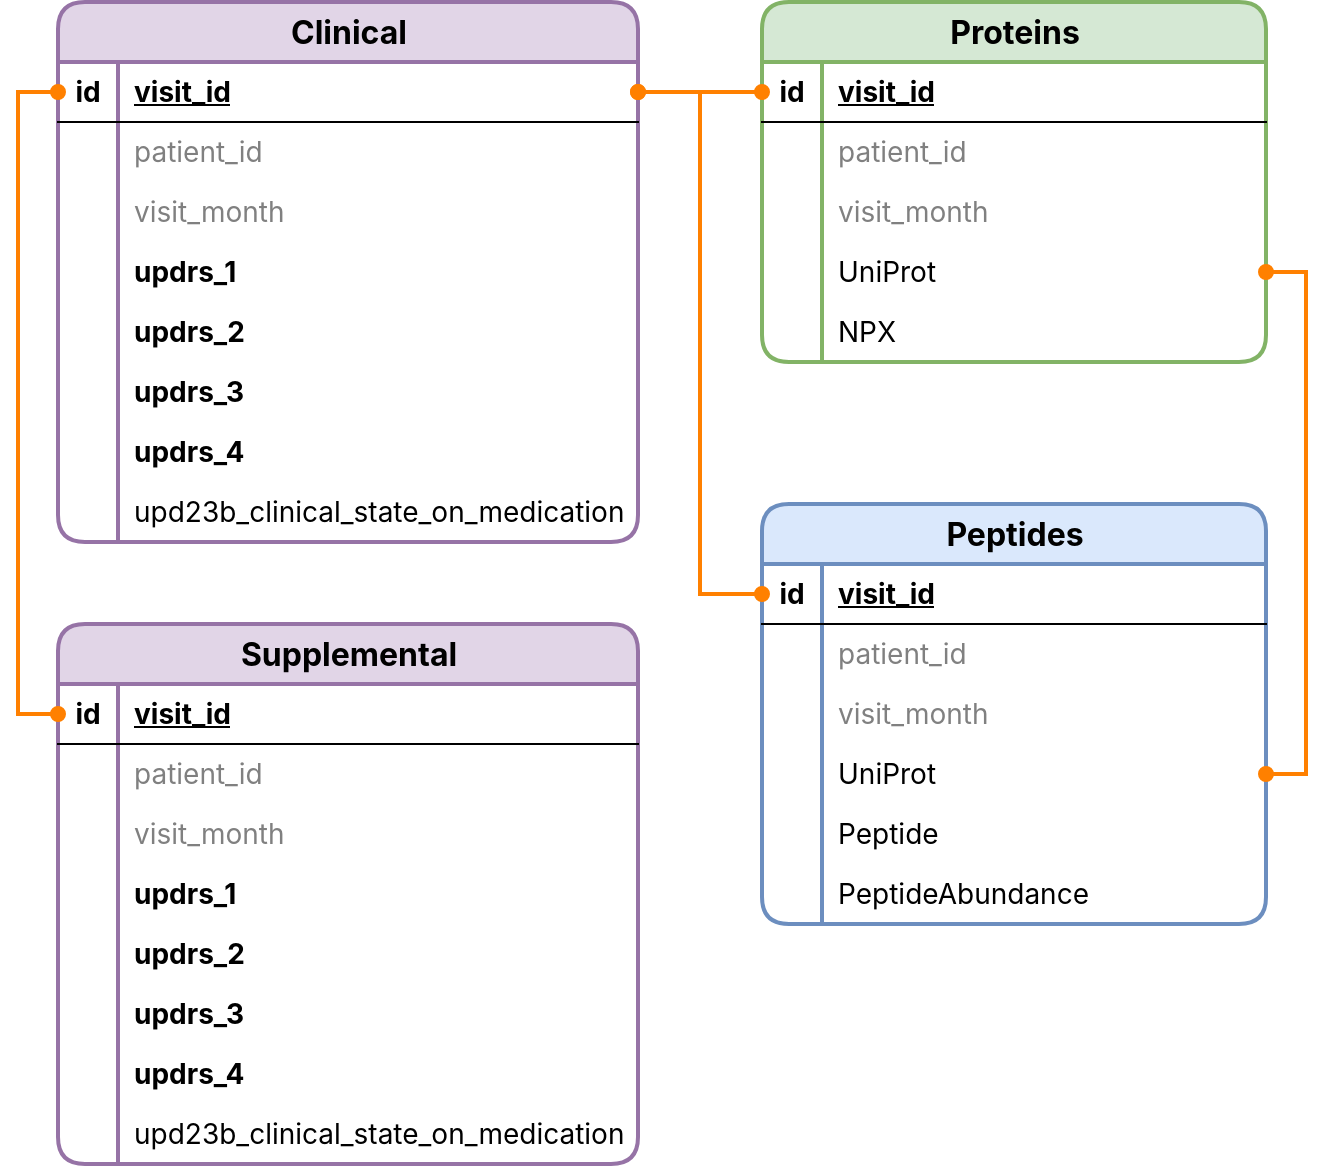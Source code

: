 <mxfile version="21.3.2">
  <diagram name="Page-1" id="vZTT6ux-7GdqLdKSsm4D">
    <mxGraphModel dx="2474" dy="746" grid="0" gridSize="10" guides="1" tooltips="1" connect="1" arrows="1" fold="1" page="0" pageScale="1" pageWidth="850" pageHeight="1100" math="0" shadow="0">
      <root>
        <mxCell id="0" />
        <mxCell id="1" parent="0" />
        <mxCell id="bqRk2c2xcCyn7y-9Q1nU-1" value="&lt;font style=&quot;font-size: 16px;&quot;&gt;Clinical&lt;/font&gt;" style="shape=table;startSize=30;container=1;collapsible=1;childLayout=tableLayout;fixedRows=1;rowLines=0;fontStyle=1;align=center;resizeLast=1;html=1;fontSize=14;fontFamily=Inter;fontSource=https%3A%2F%2Ffonts.googleapis.com%2Fcss%3Ffamily%3DInter;swimlaneLine=1;rounded=1;swimlaneFillColor=none;fillColor=#e1d5e7;strokeColor=#9673a6;perimeterSpacing=0;shadow=0;columnLines=1;resizeLastRow=0;swimlaneHead=1;strokeWidth=2;" vertex="1" parent="1">
          <mxGeometry x="-179" y="313" width="290" height="270" as="geometry" />
        </mxCell>
        <mxCell id="bqRk2c2xcCyn7y-9Q1nU-2" value="" style="shape=tableRow;horizontal=0;startSize=0;swimlaneHead=0;swimlaneBody=0;fillColor=none;collapsible=0;dropTarget=0;points=[[0,0.5],[1,0.5]];portConstraint=eastwest;top=0;left=0;right=0;bottom=1;fontSize=14;fontFamily=Inter;fontSource=https%3A%2F%2Ffonts.googleapis.com%2Fcss%3Ffamily%3DInter;swimlaneLine=1;" vertex="1" parent="bqRk2c2xcCyn7y-9Q1nU-1">
          <mxGeometry y="30" width="290" height="30" as="geometry" />
        </mxCell>
        <mxCell id="bqRk2c2xcCyn7y-9Q1nU-3" value="id" style="shape=partialRectangle;connectable=0;fillColor=none;top=0;left=0;bottom=0;right=0;fontStyle=1;overflow=hidden;whiteSpace=wrap;html=1;fontSize=14;fontFamily=Inter;fontSource=https%3A%2F%2Ffonts.googleapis.com%2Fcss%3Ffamily%3DInter;swimlaneLine=1;" vertex="1" parent="bqRk2c2xcCyn7y-9Q1nU-2">
          <mxGeometry width="30" height="30" as="geometry">
            <mxRectangle width="30" height="30" as="alternateBounds" />
          </mxGeometry>
        </mxCell>
        <mxCell id="bqRk2c2xcCyn7y-9Q1nU-4" value="visit_id" style="shape=partialRectangle;connectable=0;fillColor=none;top=0;left=0;bottom=0;right=0;align=left;spacingLeft=6;fontStyle=5;overflow=hidden;whiteSpace=wrap;html=1;fontSize=14;fontFamily=Inter;fontSource=https%3A%2F%2Ffonts.googleapis.com%2Fcss%3Ffamily%3DInter;swimlaneLine=1;" vertex="1" parent="bqRk2c2xcCyn7y-9Q1nU-2">
          <mxGeometry x="30" width="260" height="30" as="geometry">
            <mxRectangle width="260" height="30" as="alternateBounds" />
          </mxGeometry>
        </mxCell>
        <mxCell id="bqRk2c2xcCyn7y-9Q1nU-5" value="" style="shape=tableRow;horizontal=0;startSize=0;swimlaneHead=0;swimlaneBody=0;fillColor=none;collapsible=0;dropTarget=0;points=[[0,0.5],[1,0.5]];portConstraint=eastwest;top=0;left=0;right=0;bottom=0;fontSize=14;fontFamily=Inter;fontSource=https%3A%2F%2Ffonts.googleapis.com%2Fcss%3Ffamily%3DInter;swimlaneLine=1;" vertex="1" parent="bqRk2c2xcCyn7y-9Q1nU-1">
          <mxGeometry y="60" width="290" height="30" as="geometry" />
        </mxCell>
        <mxCell id="bqRk2c2xcCyn7y-9Q1nU-6" value="" style="shape=partialRectangle;connectable=0;fillColor=none;top=0;left=0;bottom=0;right=0;editable=1;overflow=hidden;whiteSpace=wrap;html=1;fontSize=14;fontFamily=Inter;fontSource=https%3A%2F%2Ffonts.googleapis.com%2Fcss%3Ffamily%3DInter;swimlaneLine=1;" vertex="1" parent="bqRk2c2xcCyn7y-9Q1nU-5">
          <mxGeometry width="30" height="30" as="geometry">
            <mxRectangle width="30" height="30" as="alternateBounds" />
          </mxGeometry>
        </mxCell>
        <mxCell id="bqRk2c2xcCyn7y-9Q1nU-7" value="&lt;div style=&quot;font-size: 14px;&quot;&gt;&lt;font color=&quot;#808080&quot;&gt;patient_id&lt;/font&gt;&lt;/div&gt;" style="shape=partialRectangle;connectable=0;fillColor=none;top=0;left=0;bottom=0;right=0;align=left;spacingLeft=6;overflow=hidden;whiteSpace=wrap;html=1;fontSize=14;fontFamily=Inter;fontSource=https%3A%2F%2Ffonts.googleapis.com%2Fcss%3Ffamily%3DInter;swimlaneLine=1;" vertex="1" parent="bqRk2c2xcCyn7y-9Q1nU-5">
          <mxGeometry x="30" width="260" height="30" as="geometry">
            <mxRectangle width="260" height="30" as="alternateBounds" />
          </mxGeometry>
        </mxCell>
        <mxCell id="bqRk2c2xcCyn7y-9Q1nU-8" value="" style="shape=tableRow;horizontal=0;startSize=0;swimlaneHead=0;swimlaneBody=0;fillColor=none;collapsible=0;dropTarget=0;points=[[0,0.5],[1,0.5]];portConstraint=eastwest;top=0;left=0;right=0;bottom=0;fontSize=14;fontFamily=Inter;fontSource=https%3A%2F%2Ffonts.googleapis.com%2Fcss%3Ffamily%3DInter;swimlaneLine=1;" vertex="1" parent="bqRk2c2xcCyn7y-9Q1nU-1">
          <mxGeometry y="90" width="290" height="30" as="geometry" />
        </mxCell>
        <mxCell id="bqRk2c2xcCyn7y-9Q1nU-9" value="" style="shape=partialRectangle;connectable=0;fillColor=none;top=0;left=0;bottom=0;right=0;editable=1;overflow=hidden;whiteSpace=wrap;html=1;fontSize=14;fontFamily=Inter;fontSource=https%3A%2F%2Ffonts.googleapis.com%2Fcss%3Ffamily%3DInter;swimlaneLine=1;" vertex="1" parent="bqRk2c2xcCyn7y-9Q1nU-8">
          <mxGeometry width="30" height="30" as="geometry">
            <mxRectangle width="30" height="30" as="alternateBounds" />
          </mxGeometry>
        </mxCell>
        <mxCell id="bqRk2c2xcCyn7y-9Q1nU-10" value="visit_month" style="shape=partialRectangle;connectable=0;fillColor=none;top=0;left=0;bottom=0;right=0;align=left;spacingLeft=6;overflow=hidden;whiteSpace=wrap;html=1;fontSize=14;fontFamily=Inter;fontSource=https%3A%2F%2Ffonts.googleapis.com%2Fcss%3Ffamily%3DInter;swimlaneLine=1;fontColor=#808080;" vertex="1" parent="bqRk2c2xcCyn7y-9Q1nU-8">
          <mxGeometry x="30" width="260" height="30" as="geometry">
            <mxRectangle width="260" height="30" as="alternateBounds" />
          </mxGeometry>
        </mxCell>
        <mxCell id="bqRk2c2xcCyn7y-9Q1nU-11" value="" style="shape=tableRow;horizontal=0;startSize=0;swimlaneHead=0;swimlaneBody=0;fillColor=none;collapsible=0;dropTarget=0;points=[[0,0.5],[1,0.5]];portConstraint=eastwest;top=0;left=0;right=0;bottom=0;fontSize=14;fontFamily=Inter;fontSource=https%3A%2F%2Ffonts.googleapis.com%2Fcss%3Ffamily%3DInter;swimlaneLine=1;" vertex="1" parent="bqRk2c2xcCyn7y-9Q1nU-1">
          <mxGeometry y="120" width="290" height="30" as="geometry" />
        </mxCell>
        <mxCell id="bqRk2c2xcCyn7y-9Q1nU-12" value="&lt;div style=&quot;font-size: 14px;&quot;&gt;&lt;br style=&quot;font-size: 14px;&quot;&gt;&lt;/div&gt;" style="shape=partialRectangle;connectable=0;fillColor=none;top=0;left=0;bottom=0;right=0;editable=1;overflow=hidden;whiteSpace=wrap;html=1;fontSize=14;fontFamily=Inter;fontSource=https%3A%2F%2Ffonts.googleapis.com%2Fcss%3Ffamily%3DInter;swimlaneLine=1;" vertex="1" parent="bqRk2c2xcCyn7y-9Q1nU-11">
          <mxGeometry width="30" height="30" as="geometry">
            <mxRectangle width="30" height="30" as="alternateBounds" />
          </mxGeometry>
        </mxCell>
        <mxCell id="bqRk2c2xcCyn7y-9Q1nU-13" value="&lt;div style=&quot;font-size: 14px;&quot;&gt;&lt;b style=&quot;font-size: 14px;&quot;&gt;updrs_1&lt;br style=&quot;font-size: 14px;&quot;&gt;&lt;/b&gt;&lt;/div&gt;" style="shape=partialRectangle;connectable=0;fillColor=none;top=0;left=0;bottom=0;right=0;align=left;spacingLeft=6;overflow=hidden;whiteSpace=wrap;html=1;fontSize=14;fontFamily=Inter;fontSource=https%3A%2F%2Ffonts.googleapis.com%2Fcss%3Ffamily%3DInter;swimlaneLine=1;" vertex="1" parent="bqRk2c2xcCyn7y-9Q1nU-11">
          <mxGeometry x="30" width="260" height="30" as="geometry">
            <mxRectangle width="260" height="30" as="alternateBounds" />
          </mxGeometry>
        </mxCell>
        <mxCell id="bqRk2c2xcCyn7y-9Q1nU-14" value="" style="shape=tableRow;horizontal=0;startSize=0;swimlaneHead=0;swimlaneBody=0;fillColor=none;collapsible=0;dropTarget=0;points=[[0,0.5],[1,0.5]];portConstraint=eastwest;top=0;left=0;right=0;bottom=0;fontSize=14;fontFamily=Inter;fontSource=https%3A%2F%2Ffonts.googleapis.com%2Fcss%3Ffamily%3DInter;swimlaneLine=1;" vertex="1" parent="bqRk2c2xcCyn7y-9Q1nU-1">
          <mxGeometry y="150" width="290" height="30" as="geometry" />
        </mxCell>
        <mxCell id="bqRk2c2xcCyn7y-9Q1nU-15" value="&lt;div style=&quot;font-size: 14px;&quot;&gt;&lt;br style=&quot;font-size: 14px;&quot;&gt;&lt;/div&gt;" style="shape=partialRectangle;connectable=0;fillColor=none;top=0;left=0;bottom=0;right=0;editable=1;overflow=hidden;whiteSpace=wrap;html=1;fontSize=14;fontFamily=Inter;fontSource=https%3A%2F%2Ffonts.googleapis.com%2Fcss%3Ffamily%3DInter;swimlaneLine=1;" vertex="1" parent="bqRk2c2xcCyn7y-9Q1nU-14">
          <mxGeometry width="30" height="30" as="geometry">
            <mxRectangle width="30" height="30" as="alternateBounds" />
          </mxGeometry>
        </mxCell>
        <mxCell id="bqRk2c2xcCyn7y-9Q1nU-16" value="&lt;div style=&quot;font-size: 14px;&quot;&gt;&lt;b style=&quot;font-size: 14px;&quot;&gt;updrs_2&lt;br style=&quot;font-size: 14px;&quot;&gt;&lt;/b&gt;&lt;/div&gt;" style="shape=partialRectangle;connectable=0;fillColor=none;top=0;left=0;bottom=0;right=0;align=left;spacingLeft=6;overflow=hidden;whiteSpace=wrap;html=1;fontSize=14;fontFamily=Inter;fontSource=https%3A%2F%2Ffonts.googleapis.com%2Fcss%3Ffamily%3DInter;swimlaneLine=1;" vertex="1" parent="bqRk2c2xcCyn7y-9Q1nU-14">
          <mxGeometry x="30" width="260" height="30" as="geometry">
            <mxRectangle width="260" height="30" as="alternateBounds" />
          </mxGeometry>
        </mxCell>
        <mxCell id="bqRk2c2xcCyn7y-9Q1nU-17" value="" style="shape=tableRow;horizontal=0;startSize=0;swimlaneHead=0;swimlaneBody=0;fillColor=none;collapsible=0;dropTarget=0;points=[[0,0.5],[1,0.5]];portConstraint=eastwest;top=0;left=0;right=0;bottom=0;fontSize=14;fontFamily=Inter;fontSource=https%3A%2F%2Ffonts.googleapis.com%2Fcss%3Ffamily%3DInter;swimlaneLine=1;" vertex="1" parent="bqRk2c2xcCyn7y-9Q1nU-1">
          <mxGeometry y="180" width="290" height="30" as="geometry" />
        </mxCell>
        <mxCell id="bqRk2c2xcCyn7y-9Q1nU-18" value="&lt;div style=&quot;font-size: 14px;&quot;&gt;&lt;br style=&quot;font-size: 14px;&quot;&gt;&lt;/div&gt;" style="shape=partialRectangle;connectable=0;fillColor=none;top=0;left=0;bottom=0;right=0;editable=1;overflow=hidden;whiteSpace=wrap;html=1;fontSize=14;fontFamily=Inter;fontSource=https%3A%2F%2Ffonts.googleapis.com%2Fcss%3Ffamily%3DInter;swimlaneLine=1;" vertex="1" parent="bqRk2c2xcCyn7y-9Q1nU-17">
          <mxGeometry width="30" height="30" as="geometry">
            <mxRectangle width="30" height="30" as="alternateBounds" />
          </mxGeometry>
        </mxCell>
        <mxCell id="bqRk2c2xcCyn7y-9Q1nU-19" value="&lt;div style=&quot;font-size: 14px;&quot;&gt;&lt;b style=&quot;font-size: 14px;&quot;&gt;updrs_3&lt;br style=&quot;font-size: 14px;&quot;&gt;&lt;/b&gt;&lt;/div&gt;" style="shape=partialRectangle;connectable=0;fillColor=none;top=0;left=0;bottom=0;right=0;align=left;spacingLeft=6;overflow=hidden;whiteSpace=wrap;html=1;fontSize=14;fontFamily=Inter;fontSource=https%3A%2F%2Ffonts.googleapis.com%2Fcss%3Ffamily%3DInter;swimlaneLine=1;" vertex="1" parent="bqRk2c2xcCyn7y-9Q1nU-17">
          <mxGeometry x="30" width="260" height="30" as="geometry">
            <mxRectangle width="260" height="30" as="alternateBounds" />
          </mxGeometry>
        </mxCell>
        <mxCell id="bqRk2c2xcCyn7y-9Q1nU-20" value="" style="shape=tableRow;horizontal=0;startSize=0;swimlaneHead=0;swimlaneBody=0;fillColor=none;collapsible=0;dropTarget=0;points=[[0,0.5],[1,0.5]];portConstraint=eastwest;top=0;left=0;right=0;bottom=0;fontSize=14;fontFamily=Inter;fontSource=https%3A%2F%2Ffonts.googleapis.com%2Fcss%3Ffamily%3DInter;swimlaneLine=1;" vertex="1" parent="bqRk2c2xcCyn7y-9Q1nU-1">
          <mxGeometry y="210" width="290" height="30" as="geometry" />
        </mxCell>
        <mxCell id="bqRk2c2xcCyn7y-9Q1nU-21" value="&lt;div style=&quot;font-size: 14px;&quot;&gt;&lt;br style=&quot;font-size: 14px;&quot;&gt;&lt;/div&gt;" style="shape=partialRectangle;connectable=0;fillColor=none;top=0;left=0;bottom=0;right=0;editable=1;overflow=hidden;whiteSpace=wrap;html=1;fontSize=14;fontFamily=Inter;fontSource=https%3A%2F%2Ffonts.googleapis.com%2Fcss%3Ffamily%3DInter;swimlaneLine=1;" vertex="1" parent="bqRk2c2xcCyn7y-9Q1nU-20">
          <mxGeometry width="30" height="30" as="geometry">
            <mxRectangle width="30" height="30" as="alternateBounds" />
          </mxGeometry>
        </mxCell>
        <mxCell id="bqRk2c2xcCyn7y-9Q1nU-22" value="&lt;div style=&quot;font-size: 14px;&quot;&gt;&lt;b style=&quot;font-size: 14px;&quot;&gt;updrs_4&lt;br style=&quot;font-size: 14px;&quot;&gt;&lt;/b&gt;&lt;/div&gt;" style="shape=partialRectangle;connectable=0;fillColor=none;top=0;left=0;bottom=0;right=0;align=left;spacingLeft=6;overflow=hidden;whiteSpace=wrap;html=1;fontSize=14;fontFamily=Inter;fontSource=https%3A%2F%2Ffonts.googleapis.com%2Fcss%3Ffamily%3DInter;swimlaneLine=1;" vertex="1" parent="bqRk2c2xcCyn7y-9Q1nU-20">
          <mxGeometry x="30" width="260" height="30" as="geometry">
            <mxRectangle width="260" height="30" as="alternateBounds" />
          </mxGeometry>
        </mxCell>
        <mxCell id="bqRk2c2xcCyn7y-9Q1nU-23" value="" style="shape=tableRow;horizontal=0;startSize=0;swimlaneHead=0;swimlaneBody=0;fillColor=none;collapsible=0;dropTarget=0;points=[[0,0.5],[1,0.5]];portConstraint=eastwest;top=0;left=0;right=0;bottom=0;fontSize=14;fontFamily=Inter;fontSource=https%3A%2F%2Ffonts.googleapis.com%2Fcss%3Ffamily%3DInter;swimlaneLine=1;" vertex="1" parent="bqRk2c2xcCyn7y-9Q1nU-1">
          <mxGeometry y="240" width="290" height="30" as="geometry" />
        </mxCell>
        <mxCell id="bqRk2c2xcCyn7y-9Q1nU-24" value="&lt;div style=&quot;font-size: 14px;&quot;&gt;&lt;br style=&quot;font-size: 14px;&quot;&gt;&lt;/div&gt;" style="shape=partialRectangle;connectable=0;fillColor=none;top=0;left=0;bottom=0;right=0;editable=1;overflow=hidden;whiteSpace=wrap;html=1;fontSize=14;fontFamily=Inter;fontSource=https%3A%2F%2Ffonts.googleapis.com%2Fcss%3Ffamily%3DInter;swimlaneLine=1;" vertex="1" parent="bqRk2c2xcCyn7y-9Q1nU-23">
          <mxGeometry width="30" height="30" as="geometry">
            <mxRectangle width="30" height="30" as="alternateBounds" />
          </mxGeometry>
        </mxCell>
        <mxCell id="bqRk2c2xcCyn7y-9Q1nU-25" value="&lt;div style=&quot;font-size: 14px;&quot;&gt;upd23b_clinical_state_on_medication&lt;br style=&quot;font-size: 14px;&quot;&gt;&lt;/div&gt;" style="shape=partialRectangle;connectable=0;fillColor=none;top=0;left=0;bottom=0;right=0;align=left;spacingLeft=6;overflow=hidden;whiteSpace=wrap;html=1;fontSize=14;fontFamily=Inter;fontSource=https%3A%2F%2Ffonts.googleapis.com%2Fcss%3Ffamily%3DInter;swimlaneLine=1;" vertex="1" parent="bqRk2c2xcCyn7y-9Q1nU-23">
          <mxGeometry x="30" width="260" height="30" as="geometry">
            <mxRectangle width="260" height="30" as="alternateBounds" />
          </mxGeometry>
        </mxCell>
        <mxCell id="bqRk2c2xcCyn7y-9Q1nU-26" value="&lt;font style=&quot;font-size: 16px;&quot;&gt;Supplemental&lt;/font&gt;" style="shape=table;startSize=30;container=1;collapsible=1;childLayout=tableLayout;fixedRows=1;rowLines=0;fontStyle=1;align=center;resizeLast=1;html=1;fontSize=14;fontFamily=Inter;fontSource=https%3A%2F%2Ffonts.googleapis.com%2Fcss%3Ffamily%3DInter;swimlaneLine=1;rounded=1;strokeWidth=2;fillColor=#e1d5e7;strokeColor=#9673a6;" vertex="1" parent="1">
          <mxGeometry x="-179" y="624" width="290" height="270" as="geometry" />
        </mxCell>
        <mxCell id="bqRk2c2xcCyn7y-9Q1nU-27" value="" style="shape=tableRow;horizontal=0;startSize=0;swimlaneHead=0;swimlaneBody=0;fillColor=none;collapsible=0;dropTarget=0;points=[[0,0.5],[1,0.5]];portConstraint=eastwest;top=0;left=0;right=0;bottom=1;fontSize=14;fontFamily=Inter;fontSource=https%3A%2F%2Ffonts.googleapis.com%2Fcss%3Ffamily%3DInter;swimlaneLine=1;" vertex="1" parent="bqRk2c2xcCyn7y-9Q1nU-26">
          <mxGeometry y="30" width="290" height="30" as="geometry" />
        </mxCell>
        <mxCell id="bqRk2c2xcCyn7y-9Q1nU-28" value="id" style="shape=partialRectangle;connectable=0;fillColor=none;top=0;left=0;bottom=0;right=0;fontStyle=1;overflow=hidden;whiteSpace=wrap;html=1;fontSize=14;fontFamily=Inter;fontSource=https%3A%2F%2Ffonts.googleapis.com%2Fcss%3Ffamily%3DInter;swimlaneLine=1;" vertex="1" parent="bqRk2c2xcCyn7y-9Q1nU-27">
          <mxGeometry width="30" height="30" as="geometry">
            <mxRectangle width="30" height="30" as="alternateBounds" />
          </mxGeometry>
        </mxCell>
        <mxCell id="bqRk2c2xcCyn7y-9Q1nU-29" value="visit_id" style="shape=partialRectangle;connectable=0;fillColor=none;top=0;left=0;bottom=0;right=0;align=left;spacingLeft=6;fontStyle=5;overflow=hidden;whiteSpace=wrap;html=1;fontSize=14;fontFamily=Inter;fontSource=https%3A%2F%2Ffonts.googleapis.com%2Fcss%3Ffamily%3DInter;swimlaneLine=1;" vertex="1" parent="bqRk2c2xcCyn7y-9Q1nU-27">
          <mxGeometry x="30" width="260" height="30" as="geometry">
            <mxRectangle width="260" height="30" as="alternateBounds" />
          </mxGeometry>
        </mxCell>
        <mxCell id="bqRk2c2xcCyn7y-9Q1nU-30" value="" style="shape=tableRow;horizontal=0;startSize=0;swimlaneHead=0;swimlaneBody=0;fillColor=none;collapsible=0;dropTarget=0;points=[[0,0.5],[1,0.5]];portConstraint=eastwest;top=0;left=0;right=0;bottom=0;fontSize=14;fontFamily=Inter;fontSource=https%3A%2F%2Ffonts.googleapis.com%2Fcss%3Ffamily%3DInter;swimlaneLine=1;" vertex="1" parent="bqRk2c2xcCyn7y-9Q1nU-26">
          <mxGeometry y="60" width="290" height="30" as="geometry" />
        </mxCell>
        <mxCell id="bqRk2c2xcCyn7y-9Q1nU-31" value="" style="shape=partialRectangle;connectable=0;fillColor=none;top=0;left=0;bottom=0;right=0;editable=1;overflow=hidden;whiteSpace=wrap;html=1;fontSize=14;fontFamily=Inter;fontSource=https%3A%2F%2Ffonts.googleapis.com%2Fcss%3Ffamily%3DInter;swimlaneLine=1;" vertex="1" parent="bqRk2c2xcCyn7y-9Q1nU-30">
          <mxGeometry width="30" height="30" as="geometry">
            <mxRectangle width="30" height="30" as="alternateBounds" />
          </mxGeometry>
        </mxCell>
        <mxCell id="bqRk2c2xcCyn7y-9Q1nU-32" value="&lt;div style=&quot;font-size: 14px;&quot;&gt;patient_id&lt;/div&gt;" style="shape=partialRectangle;connectable=0;fillColor=none;top=0;left=0;bottom=0;right=0;align=left;spacingLeft=6;overflow=hidden;whiteSpace=wrap;html=1;fontSize=14;fontFamily=Inter;fontSource=https%3A%2F%2Ffonts.googleapis.com%2Fcss%3Ffamily%3DInter;swimlaneLine=1;fontColor=#808080;" vertex="1" parent="bqRk2c2xcCyn7y-9Q1nU-30">
          <mxGeometry x="30" width="260" height="30" as="geometry">
            <mxRectangle width="260" height="30" as="alternateBounds" />
          </mxGeometry>
        </mxCell>
        <mxCell id="bqRk2c2xcCyn7y-9Q1nU-33" value="" style="shape=tableRow;horizontal=0;startSize=0;swimlaneHead=0;swimlaneBody=0;fillColor=none;collapsible=0;dropTarget=0;points=[[0,0.5],[1,0.5]];portConstraint=eastwest;top=0;left=0;right=0;bottom=0;fontSize=14;fontFamily=Inter;fontSource=https%3A%2F%2Ffonts.googleapis.com%2Fcss%3Ffamily%3DInter;swimlaneLine=1;" vertex="1" parent="bqRk2c2xcCyn7y-9Q1nU-26">
          <mxGeometry y="90" width="290" height="30" as="geometry" />
        </mxCell>
        <mxCell id="bqRk2c2xcCyn7y-9Q1nU-34" value="" style="shape=partialRectangle;connectable=0;fillColor=none;top=0;left=0;bottom=0;right=0;editable=1;overflow=hidden;whiteSpace=wrap;html=1;fontSize=14;fontFamily=Inter;fontSource=https%3A%2F%2Ffonts.googleapis.com%2Fcss%3Ffamily%3DInter;swimlaneLine=1;" vertex="1" parent="bqRk2c2xcCyn7y-9Q1nU-33">
          <mxGeometry width="30" height="30" as="geometry">
            <mxRectangle width="30" height="30" as="alternateBounds" />
          </mxGeometry>
        </mxCell>
        <mxCell id="bqRk2c2xcCyn7y-9Q1nU-35" value="visit_month" style="shape=partialRectangle;connectable=0;fillColor=none;top=0;left=0;bottom=0;right=0;align=left;spacingLeft=6;overflow=hidden;whiteSpace=wrap;html=1;fontSize=14;fontFamily=Inter;fontSource=https%3A%2F%2Ffonts.googleapis.com%2Fcss%3Ffamily%3DInter;swimlaneLine=1;fontColor=#808080;" vertex="1" parent="bqRk2c2xcCyn7y-9Q1nU-33">
          <mxGeometry x="30" width="260" height="30" as="geometry">
            <mxRectangle width="260" height="30" as="alternateBounds" />
          </mxGeometry>
        </mxCell>
        <mxCell id="bqRk2c2xcCyn7y-9Q1nU-36" value="" style="shape=tableRow;horizontal=0;startSize=0;swimlaneHead=0;swimlaneBody=0;fillColor=none;collapsible=0;dropTarget=0;points=[[0,0.5],[1,0.5]];portConstraint=eastwest;top=0;left=0;right=0;bottom=0;fontSize=14;fontFamily=Inter;fontSource=https%3A%2F%2Ffonts.googleapis.com%2Fcss%3Ffamily%3DInter;swimlaneLine=1;" vertex="1" parent="bqRk2c2xcCyn7y-9Q1nU-26">
          <mxGeometry y="120" width="290" height="30" as="geometry" />
        </mxCell>
        <mxCell id="bqRk2c2xcCyn7y-9Q1nU-37" value="&lt;div style=&quot;font-size: 14px;&quot;&gt;&lt;br style=&quot;font-size: 14px;&quot;&gt;&lt;/div&gt;" style="shape=partialRectangle;connectable=0;fillColor=none;top=0;left=0;bottom=0;right=0;editable=1;overflow=hidden;whiteSpace=wrap;html=1;fontSize=14;fontFamily=Inter;fontSource=https%3A%2F%2Ffonts.googleapis.com%2Fcss%3Ffamily%3DInter;swimlaneLine=1;" vertex="1" parent="bqRk2c2xcCyn7y-9Q1nU-36">
          <mxGeometry width="30" height="30" as="geometry">
            <mxRectangle width="30" height="30" as="alternateBounds" />
          </mxGeometry>
        </mxCell>
        <mxCell id="bqRk2c2xcCyn7y-9Q1nU-38" value="&lt;div style=&quot;font-size: 14px;&quot;&gt;&lt;b&gt;updrs_1&lt;br style=&quot;font-size: 14px;&quot;&gt;&lt;/b&gt;&lt;/div&gt;" style="shape=partialRectangle;connectable=0;fillColor=none;top=0;left=0;bottom=0;right=0;align=left;spacingLeft=6;overflow=hidden;whiteSpace=wrap;html=1;fontSize=14;fontFamily=Inter;fontSource=https%3A%2F%2Ffonts.googleapis.com%2Fcss%3Ffamily%3DInter;swimlaneLine=1;" vertex="1" parent="bqRk2c2xcCyn7y-9Q1nU-36">
          <mxGeometry x="30" width="260" height="30" as="geometry">
            <mxRectangle width="260" height="30" as="alternateBounds" />
          </mxGeometry>
        </mxCell>
        <mxCell id="bqRk2c2xcCyn7y-9Q1nU-39" value="" style="shape=tableRow;horizontal=0;startSize=0;swimlaneHead=0;swimlaneBody=0;fillColor=none;collapsible=0;dropTarget=0;points=[[0,0.5],[1,0.5]];portConstraint=eastwest;top=0;left=0;right=0;bottom=0;fontSize=14;fontFamily=Inter;fontSource=https%3A%2F%2Ffonts.googleapis.com%2Fcss%3Ffamily%3DInter;swimlaneLine=1;" vertex="1" parent="bqRk2c2xcCyn7y-9Q1nU-26">
          <mxGeometry y="150" width="290" height="30" as="geometry" />
        </mxCell>
        <mxCell id="bqRk2c2xcCyn7y-9Q1nU-40" value="&lt;div style=&quot;font-size: 14px;&quot;&gt;&lt;br style=&quot;font-size: 14px;&quot;&gt;&lt;/div&gt;" style="shape=partialRectangle;connectable=0;fillColor=none;top=0;left=0;bottom=0;right=0;editable=1;overflow=hidden;whiteSpace=wrap;html=1;fontSize=14;fontFamily=Inter;fontSource=https%3A%2F%2Ffonts.googleapis.com%2Fcss%3Ffamily%3DInter;swimlaneLine=1;" vertex="1" parent="bqRk2c2xcCyn7y-9Q1nU-39">
          <mxGeometry width="30" height="30" as="geometry">
            <mxRectangle width="30" height="30" as="alternateBounds" />
          </mxGeometry>
        </mxCell>
        <mxCell id="bqRk2c2xcCyn7y-9Q1nU-41" value="&lt;div style=&quot;font-size: 14px;&quot;&gt;&lt;b&gt;updrs_2&lt;br style=&quot;font-size: 14px;&quot;&gt;&lt;/b&gt;&lt;/div&gt;" style="shape=partialRectangle;connectable=0;fillColor=none;top=0;left=0;bottom=0;right=0;align=left;spacingLeft=6;overflow=hidden;whiteSpace=wrap;html=1;fontSize=14;fontFamily=Inter;fontSource=https%3A%2F%2Ffonts.googleapis.com%2Fcss%3Ffamily%3DInter;swimlaneLine=1;" vertex="1" parent="bqRk2c2xcCyn7y-9Q1nU-39">
          <mxGeometry x="30" width="260" height="30" as="geometry">
            <mxRectangle width="260" height="30" as="alternateBounds" />
          </mxGeometry>
        </mxCell>
        <mxCell id="bqRk2c2xcCyn7y-9Q1nU-42" value="" style="shape=tableRow;horizontal=0;startSize=0;swimlaneHead=0;swimlaneBody=0;fillColor=none;collapsible=0;dropTarget=0;points=[[0,0.5],[1,0.5]];portConstraint=eastwest;top=0;left=0;right=0;bottom=0;fontSize=14;fontFamily=Inter;fontSource=https%3A%2F%2Ffonts.googleapis.com%2Fcss%3Ffamily%3DInter;swimlaneLine=1;" vertex="1" parent="bqRk2c2xcCyn7y-9Q1nU-26">
          <mxGeometry y="180" width="290" height="30" as="geometry" />
        </mxCell>
        <mxCell id="bqRk2c2xcCyn7y-9Q1nU-43" value="&lt;div style=&quot;font-size: 14px;&quot;&gt;&lt;br style=&quot;font-size: 14px;&quot;&gt;&lt;/div&gt;" style="shape=partialRectangle;connectable=0;fillColor=none;top=0;left=0;bottom=0;right=0;editable=1;overflow=hidden;whiteSpace=wrap;html=1;fontSize=14;fontFamily=Inter;fontSource=https%3A%2F%2Ffonts.googleapis.com%2Fcss%3Ffamily%3DInter;swimlaneLine=1;" vertex="1" parent="bqRk2c2xcCyn7y-9Q1nU-42">
          <mxGeometry width="30" height="30" as="geometry">
            <mxRectangle width="30" height="30" as="alternateBounds" />
          </mxGeometry>
        </mxCell>
        <mxCell id="bqRk2c2xcCyn7y-9Q1nU-44" value="&lt;div style=&quot;font-size: 14px;&quot;&gt;&lt;b&gt;updrs_3&lt;br style=&quot;font-size: 14px;&quot;&gt;&lt;/b&gt;&lt;/div&gt;" style="shape=partialRectangle;connectable=0;fillColor=none;top=0;left=0;bottom=0;right=0;align=left;spacingLeft=6;overflow=hidden;whiteSpace=wrap;html=1;fontSize=14;fontFamily=Inter;fontSource=https%3A%2F%2Ffonts.googleapis.com%2Fcss%3Ffamily%3DInter;swimlaneLine=1;" vertex="1" parent="bqRk2c2xcCyn7y-9Q1nU-42">
          <mxGeometry x="30" width="260" height="30" as="geometry">
            <mxRectangle width="260" height="30" as="alternateBounds" />
          </mxGeometry>
        </mxCell>
        <mxCell id="bqRk2c2xcCyn7y-9Q1nU-45" value="" style="shape=tableRow;horizontal=0;startSize=0;swimlaneHead=0;swimlaneBody=0;fillColor=none;collapsible=0;dropTarget=0;points=[[0,0.5],[1,0.5]];portConstraint=eastwest;top=0;left=0;right=0;bottom=0;fontSize=14;fontFamily=Inter;fontSource=https%3A%2F%2Ffonts.googleapis.com%2Fcss%3Ffamily%3DInter;swimlaneLine=1;" vertex="1" parent="bqRk2c2xcCyn7y-9Q1nU-26">
          <mxGeometry y="210" width="290" height="30" as="geometry" />
        </mxCell>
        <mxCell id="bqRk2c2xcCyn7y-9Q1nU-46" value="&lt;div style=&quot;font-size: 14px;&quot;&gt;&lt;br style=&quot;font-size: 14px;&quot;&gt;&lt;/div&gt;" style="shape=partialRectangle;connectable=0;fillColor=none;top=0;left=0;bottom=0;right=0;editable=1;overflow=hidden;whiteSpace=wrap;html=1;fontSize=14;fontFamily=Inter;fontSource=https%3A%2F%2Ffonts.googleapis.com%2Fcss%3Ffamily%3DInter;swimlaneLine=1;" vertex="1" parent="bqRk2c2xcCyn7y-9Q1nU-45">
          <mxGeometry width="30" height="30" as="geometry">
            <mxRectangle width="30" height="30" as="alternateBounds" />
          </mxGeometry>
        </mxCell>
        <mxCell id="bqRk2c2xcCyn7y-9Q1nU-47" value="&lt;div style=&quot;font-size: 14px;&quot;&gt;&lt;b&gt;updrs_4&lt;br style=&quot;font-size: 14px;&quot;&gt;&lt;/b&gt;&lt;/div&gt;" style="shape=partialRectangle;connectable=0;fillColor=none;top=0;left=0;bottom=0;right=0;align=left;spacingLeft=6;overflow=hidden;whiteSpace=wrap;html=1;fontSize=14;fontFamily=Inter;fontSource=https%3A%2F%2Ffonts.googleapis.com%2Fcss%3Ffamily%3DInter;swimlaneLine=1;" vertex="1" parent="bqRk2c2xcCyn7y-9Q1nU-45">
          <mxGeometry x="30" width="260" height="30" as="geometry">
            <mxRectangle width="260" height="30" as="alternateBounds" />
          </mxGeometry>
        </mxCell>
        <mxCell id="bqRk2c2xcCyn7y-9Q1nU-48" value="" style="shape=tableRow;horizontal=0;startSize=0;swimlaneHead=0;swimlaneBody=0;fillColor=none;collapsible=0;dropTarget=0;points=[[0,0.5],[1,0.5]];portConstraint=eastwest;top=0;left=0;right=0;bottom=0;fontSize=14;fontFamily=Inter;fontSource=https%3A%2F%2Ffonts.googleapis.com%2Fcss%3Ffamily%3DInter;swimlaneLine=1;" vertex="1" parent="bqRk2c2xcCyn7y-9Q1nU-26">
          <mxGeometry y="240" width="290" height="30" as="geometry" />
        </mxCell>
        <mxCell id="bqRk2c2xcCyn7y-9Q1nU-49" value="&lt;div style=&quot;font-size: 14px;&quot;&gt;&lt;br style=&quot;font-size: 14px;&quot;&gt;&lt;/div&gt;" style="shape=partialRectangle;connectable=0;fillColor=none;top=0;left=0;bottom=0;right=0;editable=1;overflow=hidden;whiteSpace=wrap;html=1;fontSize=14;fontFamily=Inter;fontSource=https%3A%2F%2Ffonts.googleapis.com%2Fcss%3Ffamily%3DInter;swimlaneLine=1;" vertex="1" parent="bqRk2c2xcCyn7y-9Q1nU-48">
          <mxGeometry width="30" height="30" as="geometry">
            <mxRectangle width="30" height="30" as="alternateBounds" />
          </mxGeometry>
        </mxCell>
        <mxCell id="bqRk2c2xcCyn7y-9Q1nU-50" value="&lt;div style=&quot;font-size: 14px;&quot;&gt;upd23b_clinical_state_on_medication&lt;br style=&quot;font-size: 14px;&quot;&gt;&lt;/div&gt;" style="shape=partialRectangle;connectable=0;fillColor=none;top=0;left=0;bottom=0;right=0;align=left;spacingLeft=6;overflow=hidden;whiteSpace=wrap;html=1;fontSize=14;fontFamily=Inter;fontSource=https%3A%2F%2Ffonts.googleapis.com%2Fcss%3Ffamily%3DInter;swimlaneLine=1;" vertex="1" parent="bqRk2c2xcCyn7y-9Q1nU-48">
          <mxGeometry x="30" width="260" height="30" as="geometry">
            <mxRectangle width="260" height="30" as="alternateBounds" />
          </mxGeometry>
        </mxCell>
        <mxCell id="bqRk2c2xcCyn7y-9Q1nU-51" value="&lt;font style=&quot;font-size: 16px;&quot;&gt;Proteins&lt;/font&gt;" style="shape=table;startSize=30;container=1;collapsible=1;childLayout=tableLayout;fixedRows=1;rowLines=0;fontStyle=1;align=center;resizeLast=1;html=1;fontSize=14;fontFamily=Inter;fontSource=https%3A%2F%2Ffonts.googleapis.com%2Fcss%3Ffamily%3DInter;swimlaneLine=1;rounded=1;strokeWidth=2;fillColor=#d5e8d4;strokeColor=#82b366;" vertex="1" parent="1">
          <mxGeometry x="173" y="313" width="252" height="180" as="geometry" />
        </mxCell>
        <mxCell id="bqRk2c2xcCyn7y-9Q1nU-52" value="" style="shape=tableRow;horizontal=0;startSize=0;swimlaneHead=0;swimlaneBody=0;fillColor=none;collapsible=0;dropTarget=0;points=[[0,0.5],[1,0.5]];portConstraint=eastwest;top=0;left=0;right=0;bottom=1;fontSize=14;fontFamily=Inter;fontSource=https%3A%2F%2Ffonts.googleapis.com%2Fcss%3Ffamily%3DInter;swimlaneLine=1;" vertex="1" parent="bqRk2c2xcCyn7y-9Q1nU-51">
          <mxGeometry y="30" width="252" height="30" as="geometry" />
        </mxCell>
        <mxCell id="bqRk2c2xcCyn7y-9Q1nU-53" value="id" style="shape=partialRectangle;connectable=0;fillColor=none;top=0;left=0;bottom=0;right=0;fontStyle=1;overflow=hidden;whiteSpace=wrap;html=1;fontSize=14;fontFamily=Inter;fontSource=https%3A%2F%2Ffonts.googleapis.com%2Fcss%3Ffamily%3DInter;swimlaneLine=1;" vertex="1" parent="bqRk2c2xcCyn7y-9Q1nU-52">
          <mxGeometry width="30" height="30" as="geometry">
            <mxRectangle width="30" height="30" as="alternateBounds" />
          </mxGeometry>
        </mxCell>
        <mxCell id="bqRk2c2xcCyn7y-9Q1nU-54" value="visit_id" style="shape=partialRectangle;connectable=0;fillColor=none;top=0;left=0;bottom=0;right=0;align=left;spacingLeft=6;fontStyle=5;overflow=hidden;whiteSpace=wrap;html=1;fontSize=14;fontFamily=Inter;fontSource=https%3A%2F%2Ffonts.googleapis.com%2Fcss%3Ffamily%3DInter;swimlaneLine=1;" vertex="1" parent="bqRk2c2xcCyn7y-9Q1nU-52">
          <mxGeometry x="30" width="222" height="30" as="geometry">
            <mxRectangle width="222" height="30" as="alternateBounds" />
          </mxGeometry>
        </mxCell>
        <mxCell id="bqRk2c2xcCyn7y-9Q1nU-55" value="" style="shape=tableRow;horizontal=0;startSize=0;swimlaneHead=0;swimlaneBody=0;fillColor=none;collapsible=0;dropTarget=0;points=[[0,0.5],[1,0.5]];portConstraint=eastwest;top=0;left=0;right=0;bottom=0;fontSize=14;fontFamily=Inter;fontSource=https%3A%2F%2Ffonts.googleapis.com%2Fcss%3Ffamily%3DInter;swimlaneLine=1;" vertex="1" parent="bqRk2c2xcCyn7y-9Q1nU-51">
          <mxGeometry y="60" width="252" height="30" as="geometry" />
        </mxCell>
        <mxCell id="bqRk2c2xcCyn7y-9Q1nU-56" value="" style="shape=partialRectangle;connectable=0;fillColor=none;top=0;left=0;bottom=0;right=0;editable=1;overflow=hidden;whiteSpace=wrap;html=1;fontSize=14;fontFamily=Inter;fontSource=https%3A%2F%2Ffonts.googleapis.com%2Fcss%3Ffamily%3DInter;swimlaneLine=1;" vertex="1" parent="bqRk2c2xcCyn7y-9Q1nU-55">
          <mxGeometry width="30" height="30" as="geometry">
            <mxRectangle width="30" height="30" as="alternateBounds" />
          </mxGeometry>
        </mxCell>
        <mxCell id="bqRk2c2xcCyn7y-9Q1nU-57" value="&lt;div style=&quot;font-size: 14px;&quot;&gt;&lt;font color=&quot;#808080&quot;&gt;patient_id&lt;/font&gt;&lt;/div&gt;" style="shape=partialRectangle;connectable=0;fillColor=none;top=0;left=0;bottom=0;right=0;align=left;spacingLeft=6;overflow=hidden;whiteSpace=wrap;html=1;fontSize=14;fontFamily=Inter;fontSource=https%3A%2F%2Ffonts.googleapis.com%2Fcss%3Ffamily%3DInter;swimlaneLine=1;" vertex="1" parent="bqRk2c2xcCyn7y-9Q1nU-55">
          <mxGeometry x="30" width="222" height="30" as="geometry">
            <mxRectangle width="222" height="30" as="alternateBounds" />
          </mxGeometry>
        </mxCell>
        <mxCell id="bqRk2c2xcCyn7y-9Q1nU-58" value="" style="shape=tableRow;horizontal=0;startSize=0;swimlaneHead=0;swimlaneBody=0;fillColor=none;collapsible=0;dropTarget=0;points=[[0,0.5],[1,0.5]];portConstraint=eastwest;top=0;left=0;right=0;bottom=0;fontSize=14;fontFamily=Inter;fontSource=https%3A%2F%2Ffonts.googleapis.com%2Fcss%3Ffamily%3DInter;swimlaneLine=1;" vertex="1" parent="bqRk2c2xcCyn7y-9Q1nU-51">
          <mxGeometry y="90" width="252" height="30" as="geometry" />
        </mxCell>
        <mxCell id="bqRk2c2xcCyn7y-9Q1nU-59" value="" style="shape=partialRectangle;connectable=0;fillColor=none;top=0;left=0;bottom=0;right=0;editable=1;overflow=hidden;whiteSpace=wrap;html=1;fontSize=14;fontFamily=Inter;fontSource=https%3A%2F%2Ffonts.googleapis.com%2Fcss%3Ffamily%3DInter;swimlaneLine=1;" vertex="1" parent="bqRk2c2xcCyn7y-9Q1nU-58">
          <mxGeometry width="30" height="30" as="geometry">
            <mxRectangle width="30" height="30" as="alternateBounds" />
          </mxGeometry>
        </mxCell>
        <mxCell id="bqRk2c2xcCyn7y-9Q1nU-60" value="&lt;font color=&quot;#808080&quot;&gt;visit_month&lt;/font&gt;" style="shape=partialRectangle;connectable=0;fillColor=none;top=0;left=0;bottom=0;right=0;align=left;spacingLeft=6;overflow=hidden;whiteSpace=wrap;html=1;fontSize=14;fontFamily=Inter;fontSource=https%3A%2F%2Ffonts.googleapis.com%2Fcss%3Ffamily%3DInter;swimlaneLine=1;" vertex="1" parent="bqRk2c2xcCyn7y-9Q1nU-58">
          <mxGeometry x="30" width="222" height="30" as="geometry">
            <mxRectangle width="222" height="30" as="alternateBounds" />
          </mxGeometry>
        </mxCell>
        <mxCell id="bqRk2c2xcCyn7y-9Q1nU-61" value="" style="shape=tableRow;horizontal=0;startSize=0;swimlaneHead=0;swimlaneBody=0;fillColor=none;collapsible=0;dropTarget=0;points=[[0,0.5],[1,0.5]];portConstraint=eastwest;top=0;left=0;right=0;bottom=0;fontSize=14;fontFamily=Inter;fontSource=https%3A%2F%2Ffonts.googleapis.com%2Fcss%3Ffamily%3DInter;swimlaneLine=1;" vertex="1" parent="bqRk2c2xcCyn7y-9Q1nU-51">
          <mxGeometry y="120" width="252" height="30" as="geometry" />
        </mxCell>
        <mxCell id="bqRk2c2xcCyn7y-9Q1nU-62" value="&lt;div style=&quot;font-size: 14px;&quot;&gt;&lt;br style=&quot;font-size: 14px;&quot;&gt;&lt;/div&gt;" style="shape=partialRectangle;connectable=0;fillColor=none;top=0;left=0;bottom=0;right=0;editable=1;overflow=hidden;whiteSpace=wrap;html=1;fontSize=14;fontFamily=Inter;fontSource=https%3A%2F%2Ffonts.googleapis.com%2Fcss%3Ffamily%3DInter;swimlaneLine=1;" vertex="1" parent="bqRk2c2xcCyn7y-9Q1nU-61">
          <mxGeometry width="30" height="30" as="geometry">
            <mxRectangle width="30" height="30" as="alternateBounds" />
          </mxGeometry>
        </mxCell>
        <mxCell id="bqRk2c2xcCyn7y-9Q1nU-63" value="UniProt" style="shape=partialRectangle;connectable=0;fillColor=none;top=0;left=0;bottom=0;right=0;align=left;spacingLeft=6;overflow=hidden;whiteSpace=wrap;html=1;fontSize=14;fontFamily=Inter;fontSource=https%3A%2F%2Ffonts.googleapis.com%2Fcss%3Ffamily%3DInter;swimlaneLine=1;" vertex="1" parent="bqRk2c2xcCyn7y-9Q1nU-61">
          <mxGeometry x="30" width="222" height="30" as="geometry">
            <mxRectangle width="222" height="30" as="alternateBounds" />
          </mxGeometry>
        </mxCell>
        <mxCell id="bqRk2c2xcCyn7y-9Q1nU-64" value="" style="shape=tableRow;horizontal=0;startSize=0;swimlaneHead=0;swimlaneBody=0;fillColor=none;collapsible=0;dropTarget=0;points=[[0,0.5],[1,0.5]];portConstraint=eastwest;top=0;left=0;right=0;bottom=0;fontSize=14;fontFamily=Inter;fontSource=https%3A%2F%2Ffonts.googleapis.com%2Fcss%3Ffamily%3DInter;swimlaneLine=1;" vertex="1" parent="bqRk2c2xcCyn7y-9Q1nU-51">
          <mxGeometry y="150" width="252" height="30" as="geometry" />
        </mxCell>
        <mxCell id="bqRk2c2xcCyn7y-9Q1nU-65" value="&lt;div style=&quot;font-size: 14px;&quot;&gt;&lt;br style=&quot;font-size: 14px;&quot;&gt;&lt;/div&gt;" style="shape=partialRectangle;connectable=0;fillColor=none;top=0;left=0;bottom=0;right=0;editable=1;overflow=hidden;whiteSpace=wrap;html=1;fontSize=14;fontFamily=Inter;fontSource=https%3A%2F%2Ffonts.googleapis.com%2Fcss%3Ffamily%3DInter;swimlaneLine=1;" vertex="1" parent="bqRk2c2xcCyn7y-9Q1nU-64">
          <mxGeometry width="30" height="30" as="geometry">
            <mxRectangle width="30" height="30" as="alternateBounds" />
          </mxGeometry>
        </mxCell>
        <mxCell id="bqRk2c2xcCyn7y-9Q1nU-66" value="NPX" style="shape=partialRectangle;connectable=0;fillColor=none;top=0;left=0;bottom=0;right=0;align=left;spacingLeft=6;overflow=hidden;whiteSpace=wrap;html=1;fontSize=14;fontFamily=Inter;fontSource=https%3A%2F%2Ffonts.googleapis.com%2Fcss%3Ffamily%3DInter;swimlaneLine=1;" vertex="1" parent="bqRk2c2xcCyn7y-9Q1nU-64">
          <mxGeometry x="30" width="222" height="30" as="geometry">
            <mxRectangle width="222" height="30" as="alternateBounds" />
          </mxGeometry>
        </mxCell>
        <mxCell id="bqRk2c2xcCyn7y-9Q1nU-76" value="&lt;font style=&quot;font-size: 16px;&quot;&gt;Peptides&lt;/font&gt;" style="shape=table;startSize=30;container=1;collapsible=1;childLayout=tableLayout;fixedRows=1;rowLines=0;fontStyle=1;align=center;resizeLast=1;html=1;fontSize=14;fontFamily=Inter;fontSource=https%3A%2F%2Ffonts.googleapis.com%2Fcss%3Ffamily%3DInter;swimlaneLine=1;rounded=1;strokeWidth=2;fillColor=#dae8fc;strokeColor=#6c8ebf;" vertex="1" parent="1">
          <mxGeometry x="173" y="564" width="252" height="210" as="geometry" />
        </mxCell>
        <mxCell id="bqRk2c2xcCyn7y-9Q1nU-77" value="" style="shape=tableRow;horizontal=0;startSize=0;swimlaneHead=0;swimlaneBody=0;fillColor=none;collapsible=0;dropTarget=0;points=[[0,0.5],[1,0.5]];portConstraint=eastwest;top=0;left=0;right=0;bottom=1;fontSize=14;fontFamily=Inter;fontSource=https%3A%2F%2Ffonts.googleapis.com%2Fcss%3Ffamily%3DInter;swimlaneLine=1;" vertex="1" parent="bqRk2c2xcCyn7y-9Q1nU-76">
          <mxGeometry y="30" width="252" height="30" as="geometry" />
        </mxCell>
        <mxCell id="bqRk2c2xcCyn7y-9Q1nU-78" value="id" style="shape=partialRectangle;connectable=0;fillColor=none;top=0;left=0;bottom=0;right=0;fontStyle=1;overflow=hidden;whiteSpace=wrap;html=1;fontSize=14;fontFamily=Inter;fontSource=https%3A%2F%2Ffonts.googleapis.com%2Fcss%3Ffamily%3DInter;swimlaneLine=1;" vertex="1" parent="bqRk2c2xcCyn7y-9Q1nU-77">
          <mxGeometry width="30" height="30" as="geometry">
            <mxRectangle width="30" height="30" as="alternateBounds" />
          </mxGeometry>
        </mxCell>
        <mxCell id="bqRk2c2xcCyn7y-9Q1nU-79" value="visit_id" style="shape=partialRectangle;connectable=0;fillColor=none;top=0;left=0;bottom=0;right=0;align=left;spacingLeft=6;fontStyle=5;overflow=hidden;whiteSpace=wrap;html=1;fontSize=14;fontFamily=Inter;fontSource=https%3A%2F%2Ffonts.googleapis.com%2Fcss%3Ffamily%3DInter;swimlaneLine=1;" vertex="1" parent="bqRk2c2xcCyn7y-9Q1nU-77">
          <mxGeometry x="30" width="222" height="30" as="geometry">
            <mxRectangle width="222" height="30" as="alternateBounds" />
          </mxGeometry>
        </mxCell>
        <mxCell id="bqRk2c2xcCyn7y-9Q1nU-80" value="" style="shape=tableRow;horizontal=0;startSize=0;swimlaneHead=0;swimlaneBody=0;fillColor=none;collapsible=0;dropTarget=0;points=[[0,0.5],[1,0.5]];portConstraint=eastwest;top=0;left=0;right=0;bottom=0;fontSize=14;fontFamily=Inter;fontSource=https%3A%2F%2Ffonts.googleapis.com%2Fcss%3Ffamily%3DInter;swimlaneLine=1;" vertex="1" parent="bqRk2c2xcCyn7y-9Q1nU-76">
          <mxGeometry y="60" width="252" height="30" as="geometry" />
        </mxCell>
        <mxCell id="bqRk2c2xcCyn7y-9Q1nU-81" value="" style="shape=partialRectangle;connectable=0;fillColor=none;top=0;left=0;bottom=0;right=0;editable=1;overflow=hidden;whiteSpace=wrap;html=1;fontSize=14;fontFamily=Inter;fontSource=https%3A%2F%2Ffonts.googleapis.com%2Fcss%3Ffamily%3DInter;swimlaneLine=1;" vertex="1" parent="bqRk2c2xcCyn7y-9Q1nU-80">
          <mxGeometry width="30" height="30" as="geometry">
            <mxRectangle width="30" height="30" as="alternateBounds" />
          </mxGeometry>
        </mxCell>
        <mxCell id="bqRk2c2xcCyn7y-9Q1nU-82" value="&lt;div style=&quot;font-size: 14px;&quot;&gt;patient_id&lt;/div&gt;" style="shape=partialRectangle;connectable=0;fillColor=none;top=0;left=0;bottom=0;right=0;align=left;spacingLeft=6;overflow=hidden;whiteSpace=wrap;html=1;fontSize=14;fontFamily=Inter;fontSource=https%3A%2F%2Ffonts.googleapis.com%2Fcss%3Ffamily%3DInter;swimlaneLine=1;fontColor=#808080;" vertex="1" parent="bqRk2c2xcCyn7y-9Q1nU-80">
          <mxGeometry x="30" width="222" height="30" as="geometry">
            <mxRectangle width="222" height="30" as="alternateBounds" />
          </mxGeometry>
        </mxCell>
        <mxCell id="bqRk2c2xcCyn7y-9Q1nU-83" value="" style="shape=tableRow;horizontal=0;startSize=0;swimlaneHead=0;swimlaneBody=0;fillColor=none;collapsible=0;dropTarget=0;points=[[0,0.5],[1,0.5]];portConstraint=eastwest;top=0;left=0;right=0;bottom=0;fontSize=14;fontFamily=Inter;fontSource=https%3A%2F%2Ffonts.googleapis.com%2Fcss%3Ffamily%3DInter;swimlaneLine=1;" vertex="1" parent="bqRk2c2xcCyn7y-9Q1nU-76">
          <mxGeometry y="90" width="252" height="30" as="geometry" />
        </mxCell>
        <mxCell id="bqRk2c2xcCyn7y-9Q1nU-84" value="" style="shape=partialRectangle;connectable=0;fillColor=none;top=0;left=0;bottom=0;right=0;editable=1;overflow=hidden;whiteSpace=wrap;html=1;fontSize=14;fontFamily=Inter;fontSource=https%3A%2F%2Ffonts.googleapis.com%2Fcss%3Ffamily%3DInter;swimlaneLine=1;" vertex="1" parent="bqRk2c2xcCyn7y-9Q1nU-83">
          <mxGeometry width="30" height="30" as="geometry">
            <mxRectangle width="30" height="30" as="alternateBounds" />
          </mxGeometry>
        </mxCell>
        <mxCell id="bqRk2c2xcCyn7y-9Q1nU-85" value="visit_month" style="shape=partialRectangle;connectable=0;fillColor=none;top=0;left=0;bottom=0;right=0;align=left;spacingLeft=6;overflow=hidden;whiteSpace=wrap;html=1;fontSize=14;fontFamily=Inter;fontSource=https%3A%2F%2Ffonts.googleapis.com%2Fcss%3Ffamily%3DInter;swimlaneLine=1;fontColor=#808080;" vertex="1" parent="bqRk2c2xcCyn7y-9Q1nU-83">
          <mxGeometry x="30" width="222" height="30" as="geometry">
            <mxRectangle width="222" height="30" as="alternateBounds" />
          </mxGeometry>
        </mxCell>
        <mxCell id="bqRk2c2xcCyn7y-9Q1nU-86" value="" style="shape=tableRow;horizontal=0;startSize=0;swimlaneHead=0;swimlaneBody=0;fillColor=none;collapsible=0;dropTarget=0;points=[[0,0.5],[1,0.5]];portConstraint=eastwest;top=0;left=0;right=0;bottom=0;fontSize=14;fontFamily=Inter;fontSource=https%3A%2F%2Ffonts.googleapis.com%2Fcss%3Ffamily%3DInter;swimlaneLine=1;" vertex="1" parent="bqRk2c2xcCyn7y-9Q1nU-76">
          <mxGeometry y="120" width="252" height="30" as="geometry" />
        </mxCell>
        <mxCell id="bqRk2c2xcCyn7y-9Q1nU-87" value="&lt;div style=&quot;font-size: 14px;&quot;&gt;&lt;br style=&quot;font-size: 14px;&quot;&gt;&lt;/div&gt;" style="shape=partialRectangle;connectable=0;fillColor=none;top=0;left=0;bottom=0;right=0;editable=1;overflow=hidden;whiteSpace=wrap;html=1;fontSize=14;fontFamily=Inter;fontSource=https%3A%2F%2Ffonts.googleapis.com%2Fcss%3Ffamily%3DInter;swimlaneLine=1;" vertex="1" parent="bqRk2c2xcCyn7y-9Q1nU-86">
          <mxGeometry width="30" height="30" as="geometry">
            <mxRectangle width="30" height="30" as="alternateBounds" />
          </mxGeometry>
        </mxCell>
        <mxCell id="bqRk2c2xcCyn7y-9Q1nU-88" value="UniProt" style="shape=partialRectangle;connectable=0;fillColor=none;top=0;left=0;bottom=0;right=0;align=left;spacingLeft=6;overflow=hidden;whiteSpace=wrap;html=1;fontSize=14;fontFamily=Inter;fontSource=https%3A%2F%2Ffonts.googleapis.com%2Fcss%3Ffamily%3DInter;swimlaneLine=1;" vertex="1" parent="bqRk2c2xcCyn7y-9Q1nU-86">
          <mxGeometry x="30" width="222" height="30" as="geometry">
            <mxRectangle width="222" height="30" as="alternateBounds" />
          </mxGeometry>
        </mxCell>
        <mxCell id="bqRk2c2xcCyn7y-9Q1nU-89" value="" style="shape=tableRow;horizontal=0;startSize=0;swimlaneHead=0;swimlaneBody=0;fillColor=none;collapsible=0;dropTarget=0;points=[[0,0.5],[1,0.5]];portConstraint=eastwest;top=0;left=0;right=0;bottom=0;fontSize=14;fontFamily=Inter;fontSource=https%3A%2F%2Ffonts.googleapis.com%2Fcss%3Ffamily%3DInter;swimlaneLine=1;" vertex="1" parent="bqRk2c2xcCyn7y-9Q1nU-76">
          <mxGeometry y="150" width="252" height="30" as="geometry" />
        </mxCell>
        <mxCell id="bqRk2c2xcCyn7y-9Q1nU-90" value="&lt;div style=&quot;font-size: 14px;&quot;&gt;&lt;br style=&quot;font-size: 14px;&quot;&gt;&lt;/div&gt;" style="shape=partialRectangle;connectable=0;fillColor=none;top=0;left=0;bottom=0;right=0;editable=1;overflow=hidden;whiteSpace=wrap;html=1;fontSize=14;fontFamily=Inter;fontSource=https%3A%2F%2Ffonts.googleapis.com%2Fcss%3Ffamily%3DInter;swimlaneLine=1;" vertex="1" parent="bqRk2c2xcCyn7y-9Q1nU-89">
          <mxGeometry width="30" height="30" as="geometry">
            <mxRectangle width="30" height="30" as="alternateBounds" />
          </mxGeometry>
        </mxCell>
        <mxCell id="bqRk2c2xcCyn7y-9Q1nU-91" value="Peptide" style="shape=partialRectangle;connectable=0;fillColor=none;top=0;left=0;bottom=0;right=0;align=left;spacingLeft=6;overflow=hidden;whiteSpace=wrap;html=1;fontSize=14;fontFamily=Inter;fontSource=https%3A%2F%2Ffonts.googleapis.com%2Fcss%3Ffamily%3DInter;swimlaneLine=1;" vertex="1" parent="bqRk2c2xcCyn7y-9Q1nU-89">
          <mxGeometry x="30" width="222" height="30" as="geometry">
            <mxRectangle width="222" height="30" as="alternateBounds" />
          </mxGeometry>
        </mxCell>
        <mxCell id="bqRk2c2xcCyn7y-9Q1nU-92" value="" style="shape=tableRow;horizontal=0;startSize=0;swimlaneHead=0;swimlaneBody=0;fillColor=none;collapsible=0;dropTarget=0;points=[[0,0.5],[1,0.5]];portConstraint=eastwest;top=0;left=0;right=0;bottom=0;fontSize=14;fontFamily=Inter;fontSource=https%3A%2F%2Ffonts.googleapis.com%2Fcss%3Ffamily%3DInter;swimlaneLine=1;" vertex="1" parent="bqRk2c2xcCyn7y-9Q1nU-76">
          <mxGeometry y="180" width="252" height="30" as="geometry" />
        </mxCell>
        <mxCell id="bqRk2c2xcCyn7y-9Q1nU-93" value="&lt;div style=&quot;font-size: 14px;&quot;&gt;&lt;br style=&quot;font-size: 14px;&quot;&gt;&lt;/div&gt;" style="shape=partialRectangle;connectable=0;fillColor=none;top=0;left=0;bottom=0;right=0;editable=1;overflow=hidden;whiteSpace=wrap;html=1;fontSize=14;fontFamily=Inter;fontSource=https%3A%2F%2Ffonts.googleapis.com%2Fcss%3Ffamily%3DInter;swimlaneLine=1;" vertex="1" parent="bqRk2c2xcCyn7y-9Q1nU-92">
          <mxGeometry width="30" height="30" as="geometry">
            <mxRectangle width="30" height="30" as="alternateBounds" />
          </mxGeometry>
        </mxCell>
        <mxCell id="bqRk2c2xcCyn7y-9Q1nU-94" value="PeptideAbundance" style="shape=partialRectangle;connectable=0;fillColor=none;top=0;left=0;bottom=0;right=0;align=left;spacingLeft=6;overflow=hidden;whiteSpace=wrap;html=1;fontSize=14;fontFamily=Inter;fontSource=https%3A%2F%2Ffonts.googleapis.com%2Fcss%3Ffamily%3DInter;swimlaneLine=1;" vertex="1" parent="bqRk2c2xcCyn7y-9Q1nU-92">
          <mxGeometry x="30" width="222" height="30" as="geometry">
            <mxRectangle width="222" height="30" as="alternateBounds" />
          </mxGeometry>
        </mxCell>
        <mxCell id="bqRk2c2xcCyn7y-9Q1nU-95" style="edgeStyle=orthogonalEdgeStyle;rounded=0;orthogonalLoop=1;jettySize=auto;html=1;exitX=1;exitY=0.5;exitDx=0;exitDy=0;entryX=0;entryY=0.5;entryDx=0;entryDy=0;strokeWidth=2;endArrow=oval;endFill=1;startArrow=oval;startFill=1;fontFamily=Inter;fontSource=https%3A%2F%2Ffonts.googleapis.com%2Fcss%3Ffamily%3DInter;swimlaneLine=1;fontSize=14;strokeColor=#FF8000;" edge="1" parent="1" source="bqRk2c2xcCyn7y-9Q1nU-2" target="bqRk2c2xcCyn7y-9Q1nU-52">
          <mxGeometry relative="1" as="geometry" />
        </mxCell>
        <mxCell id="bqRk2c2xcCyn7y-9Q1nU-96" style="edgeStyle=orthogonalEdgeStyle;rounded=0;orthogonalLoop=1;jettySize=auto;html=1;exitX=1;exitY=0.5;exitDx=0;exitDy=0;entryX=0;entryY=0.5;entryDx=0;entryDy=0;strokeWidth=2;endArrow=oval;endFill=1;startArrow=oval;startFill=1;fontFamily=Inter;fontSource=https%3A%2F%2Ffonts.googleapis.com%2Fcss%3Ffamily%3DInter;swimlaneLine=1;fontSize=14;strokeColor=#FF8000;" edge="1" parent="1" source="bqRk2c2xcCyn7y-9Q1nU-2" target="bqRk2c2xcCyn7y-9Q1nU-77">
          <mxGeometry relative="1" as="geometry" />
        </mxCell>
        <mxCell id="bqRk2c2xcCyn7y-9Q1nU-97" style="edgeStyle=orthogonalEdgeStyle;rounded=0;orthogonalLoop=1;jettySize=auto;html=1;exitX=0;exitY=0.5;exitDx=0;exitDy=0;entryX=0;entryY=0.5;entryDx=0;entryDy=0;strokeWidth=2;endArrow=oval;endFill=1;startArrow=oval;startFill=1;fontFamily=Inter;fontSource=https%3A%2F%2Ffonts.googleapis.com%2Fcss%3Ffamily%3DInter;swimlaneLine=1;fontSize=14;strokeColor=#FF8000;" edge="1" parent="1" source="bqRk2c2xcCyn7y-9Q1nU-2" target="bqRk2c2xcCyn7y-9Q1nU-27">
          <mxGeometry relative="1" as="geometry" />
        </mxCell>
        <mxCell id="bqRk2c2xcCyn7y-9Q1nU-98" style="edgeStyle=orthogonalEdgeStyle;rounded=0;orthogonalLoop=1;jettySize=auto;html=1;exitX=1;exitY=0.5;exitDx=0;exitDy=0;entryX=1;entryY=0.5;entryDx=0;entryDy=0;endArrow=oval;endFill=1;startArrow=oval;startFill=1;strokeWidth=2;strokeColor=#FF8000;fillColor=#ffe6cc;" edge="1" parent="1" source="bqRk2c2xcCyn7y-9Q1nU-61" target="bqRk2c2xcCyn7y-9Q1nU-86">
          <mxGeometry relative="1" as="geometry" />
        </mxCell>
      </root>
    </mxGraphModel>
  </diagram>
</mxfile>
